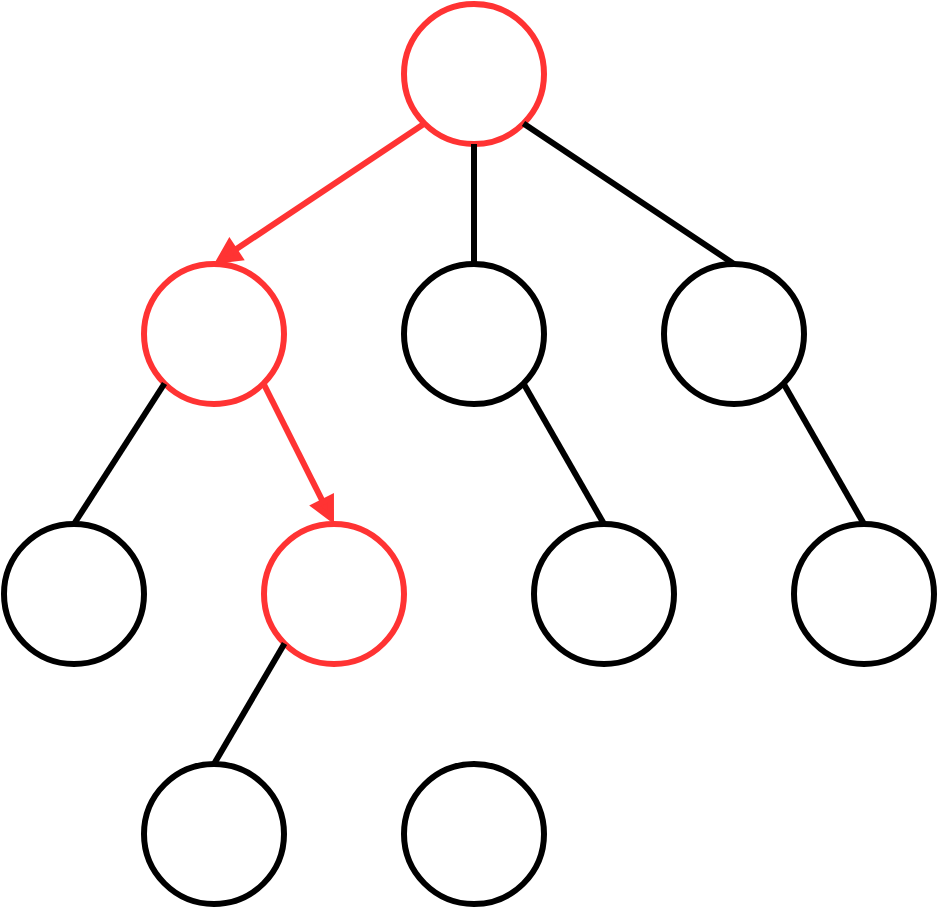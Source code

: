 <mxfile version="13.5.1" type="device"><diagram id="iCyMcYnyRQYPKPGf-GtX" name="Seite-1"><mxGraphModel dx="946" dy="725" grid="1" gridSize="10" guides="1" tooltips="1" connect="1" arrows="1" fold="1" page="1" pageScale="1" pageWidth="827" pageHeight="1169" math="0" shadow="0"><root><mxCell id="0"/><mxCell id="1" parent="0"/><mxCell id="Yb21jb7cicDN6LAUHlIK-1" value="" style="ellipse;whiteSpace=wrap;html=1;aspect=fixed;strokeWidth=3;strokeColor=#FF3333;" vertex="1" parent="1"><mxGeometry x="381" y="120" width="70" height="70" as="geometry"/></mxCell><mxCell id="Yb21jb7cicDN6LAUHlIK-2" value="" style="ellipse;whiteSpace=wrap;html=1;aspect=fixed;strokeWidth=3;strokeColor=#FF3333;" vertex="1" parent="1"><mxGeometry x="251" y="250" width="70" height="70" as="geometry"/></mxCell><mxCell id="Yb21jb7cicDN6LAUHlIK-3" value="" style="ellipse;whiteSpace=wrap;html=1;aspect=fixed;strokeWidth=3;" vertex="1" parent="1"><mxGeometry x="511" y="250" width="70" height="70" as="geometry"/></mxCell><mxCell id="Yb21jb7cicDN6LAUHlIK-4" value="" style="endArrow=none;html=1;strokeWidth=3;entryX=0.5;entryY=1;entryDx=0;entryDy=0;exitX=0.5;exitY=0;exitDx=0;exitDy=0;" edge="1" parent="1" source="Yb21jb7cicDN6LAUHlIK-5" target="Yb21jb7cicDN6LAUHlIK-1"><mxGeometry width="50" height="50" relative="1" as="geometry"><mxPoint x="451.0" y="260.25" as="sourcePoint"/><mxPoint x="521.251" y="189.999" as="targetPoint"/></mxGeometry></mxCell><mxCell id="Yb21jb7cicDN6LAUHlIK-5" value="" style="ellipse;whiteSpace=wrap;html=1;aspect=fixed;strokeWidth=3;" vertex="1" parent="1"><mxGeometry x="381" y="250" width="70" height="70" as="geometry"/></mxCell><mxCell id="Yb21jb7cicDN6LAUHlIK-6" value="" style="endArrow=none;html=1;strokeWidth=3;entryX=1;entryY=1;entryDx=0;entryDy=0;exitX=0.5;exitY=0;exitDx=0;exitDy=0;" edge="1" parent="1" source="Yb21jb7cicDN6LAUHlIK-3" target="Yb21jb7cicDN6LAUHlIK-1"><mxGeometry width="50" height="50" relative="1" as="geometry"><mxPoint x="426" y="260" as="sourcePoint"/><mxPoint x="426" y="200" as="targetPoint"/></mxGeometry></mxCell><mxCell id="Yb21jb7cicDN6LAUHlIK-7" value="" style="endArrow=none;html=1;strokeWidth=3;entryX=0;entryY=1;entryDx=0;entryDy=0;exitX=0.5;exitY=0;exitDx=0;exitDy=0;strokeColor=#FF3333;startArrow=block;startFill=1;" edge="1" parent="1" source="Yb21jb7cicDN6LAUHlIK-2" target="Yb21jb7cicDN6LAUHlIK-1"><mxGeometry width="50" height="50" relative="1" as="geometry"><mxPoint x="426.25" y="260.25" as="sourcePoint"/><mxPoint x="320.999" y="189.999" as="targetPoint"/></mxGeometry></mxCell><mxCell id="Yb21jb7cicDN6LAUHlIK-8" value="" style="ellipse;whiteSpace=wrap;html=1;aspect=fixed;strokeWidth=3;" vertex="1" parent="1"><mxGeometry x="576" y="380" width="70" height="70" as="geometry"/></mxCell><mxCell id="Yb21jb7cicDN6LAUHlIK-9" value="" style="ellipse;whiteSpace=wrap;html=1;aspect=fixed;strokeWidth=3;" vertex="1" parent="1"><mxGeometry x="446" y="380" width="70" height="70" as="geometry"/></mxCell><mxCell id="Yb21jb7cicDN6LAUHlIK-10" value="" style="ellipse;whiteSpace=wrap;html=1;aspect=fixed;strokeWidth=3;strokeColor=#FF3333;" vertex="1" parent="1"><mxGeometry x="311" y="380" width="70" height="70" as="geometry"/></mxCell><mxCell id="Yb21jb7cicDN6LAUHlIK-11" value="" style="ellipse;whiteSpace=wrap;html=1;aspect=fixed;strokeWidth=3;" vertex="1" parent="1"><mxGeometry x="181" y="380" width="70" height="70" as="geometry"/></mxCell><mxCell id="Yb21jb7cicDN6LAUHlIK-12" value="" style="endArrow=none;html=1;strokeWidth=3;entryX=1;entryY=1;entryDx=0;entryDy=0;exitX=0.5;exitY=0;exitDx=0;exitDy=0;" edge="1" parent="1" source="Yb21jb7cicDN6LAUHlIK-9" target="Yb21jb7cicDN6LAUHlIK-5"><mxGeometry width="50" height="50" relative="1" as="geometry"><mxPoint x="471" y="390" as="sourcePoint"/><mxPoint x="471" y="330" as="targetPoint"/></mxGeometry></mxCell><mxCell id="Yb21jb7cicDN6LAUHlIK-13" value="" style="endArrow=none;html=1;strokeWidth=3;entryX=1;entryY=1;entryDx=0;entryDy=0;exitX=0.5;exitY=0;exitDx=0;exitDy=0;strokeColor=#FF3333;startArrow=block;startFill=1;" edge="1" parent="1" source="Yb21jb7cicDN6LAUHlIK-10" target="Yb21jb7cicDN6LAUHlIK-2"><mxGeometry width="50" height="50" relative="1" as="geometry"><mxPoint x="356" y="390" as="sourcePoint"/><mxPoint x="401.251" y="319.749" as="targetPoint"/></mxGeometry></mxCell><mxCell id="Yb21jb7cicDN6LAUHlIK-14" value="" style="endArrow=none;html=1;strokeWidth=3;entryX=0;entryY=1;entryDx=0;entryDy=0;exitX=0.5;exitY=0;exitDx=0;exitDy=0;" edge="1" parent="1" source="Yb21jb7cicDN6LAUHlIK-11" target="Yb21jb7cicDN6LAUHlIK-2"><mxGeometry width="50" height="50" relative="1" as="geometry"><mxPoint x="366" y="400" as="sourcePoint"/><mxPoint x="411.251" y="329.749" as="targetPoint"/></mxGeometry></mxCell><mxCell id="Yb21jb7cicDN6LAUHlIK-15" value="" style="endArrow=none;html=1;strokeWidth=3;entryX=1;entryY=1;entryDx=0;entryDy=0;exitX=0.5;exitY=0;exitDx=0;exitDy=0;" edge="1" parent="1" source="Yb21jb7cicDN6LAUHlIK-8" target="Yb21jb7cicDN6LAUHlIK-3"><mxGeometry width="50" height="50" relative="1" as="geometry"><mxPoint x="356" y="390" as="sourcePoint"/><mxPoint x="320.749" y="319.749" as="targetPoint"/></mxGeometry></mxCell><mxCell id="Yb21jb7cicDN6LAUHlIK-16" value="" style="ellipse;whiteSpace=wrap;html=1;aspect=fixed;strokeWidth=3;" vertex="1" parent="1"><mxGeometry x="251" y="500" width="70" height="70" as="geometry"/></mxCell><mxCell id="Yb21jb7cicDN6LAUHlIK-17" value="" style="endArrow=none;html=1;strokeWidth=3;entryX=0;entryY=1;entryDx=0;entryDy=0;exitX=0.5;exitY=0;exitDx=0;exitDy=0;" edge="1" parent="1" source="Yb21jb7cicDN6LAUHlIK-16" target="Yb21jb7cicDN6LAUHlIK-10"><mxGeometry width="50" height="50" relative="1" as="geometry"><mxPoint x="491.0" y="390" as="sourcePoint"/><mxPoint x="450.749" y="319.749" as="targetPoint"/></mxGeometry></mxCell><mxCell id="Yb21jb7cicDN6LAUHlIK-18" value="" style="ellipse;whiteSpace=wrap;html=1;aspect=fixed;strokeWidth=3;strokeColor=#000000;" vertex="1" parent="1"><mxGeometry x="381" y="500" width="70" height="70" as="geometry"/></mxCell></root></mxGraphModel></diagram></mxfile>